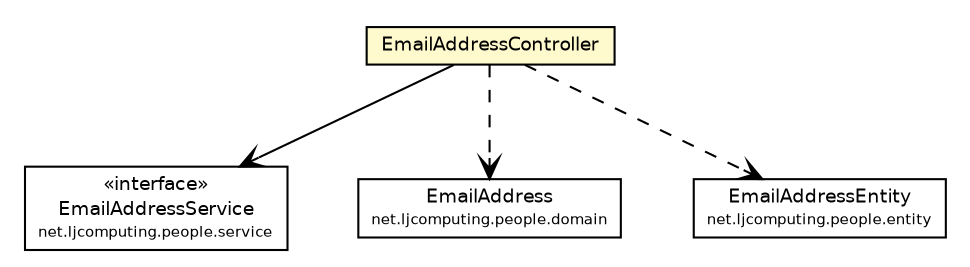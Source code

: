 #!/usr/local/bin/dot
#
# Class diagram 
# Generated by UMLGraph version R5_6 (http://www.umlgraph.org/)
#

digraph G {
	edge [fontname="Helvetica",fontsize=10,labelfontname="Helvetica",labelfontsize=10];
	node [fontname="Helvetica",fontsize=10,shape=plaintext];
	nodesep=0.25;
	ranksep=0.5;
	// net.ljcomputing.people.web.controller.EmailAddressController
	c96 [label=<<table title="net.ljcomputing.people.web.controller.EmailAddressController" border="0" cellborder="1" cellspacing="0" cellpadding="2" port="p" bgcolor="lemonChiffon" href="./EmailAddressController.html">
		<tr><td><table border="0" cellspacing="0" cellpadding="1">
<tr><td align="center" balign="center"> EmailAddressController </td></tr>
		</table></td></tr>
		</table>>, URL="./EmailAddressController.html", fontname="Helvetica", fontcolor="black", fontsize=9.0];
	// net.ljcomputing.people.web.controller.EmailAddressController NAVASSOC net.ljcomputing.people.service.EmailAddressService
	c96:p -> c103:p [taillabel="", label="", headlabel="", fontname="Helvetica", fontcolor="black", fontsize=10.0, color="black", arrowhead=open];
	// net.ljcomputing.people.web.controller.EmailAddressController DEPEND net.ljcomputing.people.domain.EmailAddress
	c96:p -> c105:p [taillabel="", label="", headlabel="", fontname="Helvetica", fontcolor="black", fontsize=10.0, color="black", arrowhead=open, style=dashed];
	// net.ljcomputing.people.web.controller.EmailAddressController DEPEND net.ljcomputing.people.entity.EmailAddressEntity
	c96:p -> c108:p [taillabel="", label="", headlabel="", fontname="Helvetica", fontcolor="black", fontsize=10.0, color="black", arrowhead=open, style=dashed];
	// net.ljcomputing.people.domain.EmailAddress
	c105 [label=<<table title="net.ljcomputing.people.domain.EmailAddress" border="0" cellborder="1" cellspacing="0" cellpadding="2" port="p">
		<tr><td><table border="0" cellspacing="0" cellpadding="1">
<tr><td align="center" balign="center"> EmailAddress </td></tr>
<tr><td align="center" balign="center"><font point-size="7.0"> net.ljcomputing.people.domain </font></td></tr>
		</table></td></tr>
		</table>>, URL="null", fontname="Helvetica", fontcolor="black", fontsize=9.0];
	// net.ljcomputing.people.service.EmailAddressService
	c103 [label=<<table title="net.ljcomputing.people.service.EmailAddressService" border="0" cellborder="1" cellspacing="0" cellpadding="2" port="p">
		<tr><td><table border="0" cellspacing="0" cellpadding="1">
<tr><td align="center" balign="center"> &#171;interface&#187; </td></tr>
<tr><td align="center" balign="center"> EmailAddressService </td></tr>
<tr><td align="center" balign="center"><font point-size="7.0"> net.ljcomputing.people.service </font></td></tr>
		</table></td></tr>
		</table>>, URL="null", fontname="Helvetica", fontcolor="black", fontsize=9.0];
	// net.ljcomputing.people.entity.EmailAddressEntity
	c108 [label=<<table title="net.ljcomputing.people.entity.EmailAddressEntity" border="0" cellborder="1" cellspacing="0" cellpadding="2" port="p">
		<tr><td><table border="0" cellspacing="0" cellpadding="1">
<tr><td align="center" balign="center"> EmailAddressEntity </td></tr>
<tr><td align="center" balign="center"><font point-size="7.0"> net.ljcomputing.people.entity </font></td></tr>
		</table></td></tr>
		</table>>, URL="null", fontname="Helvetica", fontcolor="black", fontsize=9.0];
}

